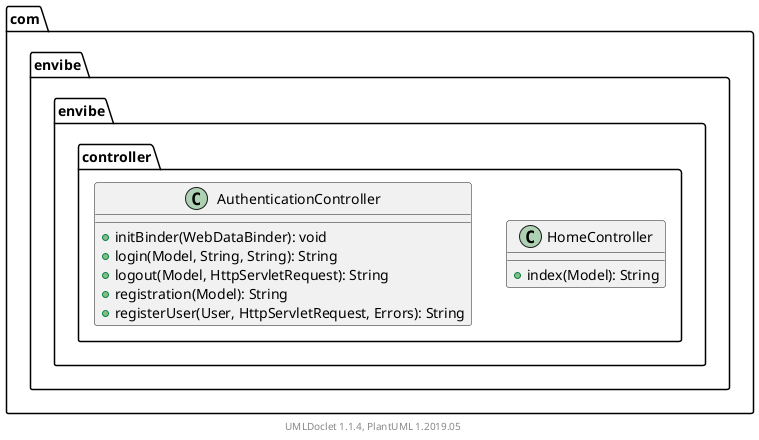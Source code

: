 @startuml

    namespace com.envibe.envibe.controller {

        class HomeController [[HomeController.html]] {
            +index(Model): String
        }

        class AuthenticationController [[AuthenticationController.html]] {
            +initBinder(WebDataBinder): void
            +login(Model, String, String): String
            +logout(Model, HttpServletRequest): String
            +registration(Model): String
            +registerUser(User, HttpServletRequest, Errors): String
        }

    }


    center footer UMLDoclet 1.1.4, PlantUML 1.2019.05
@enduml
